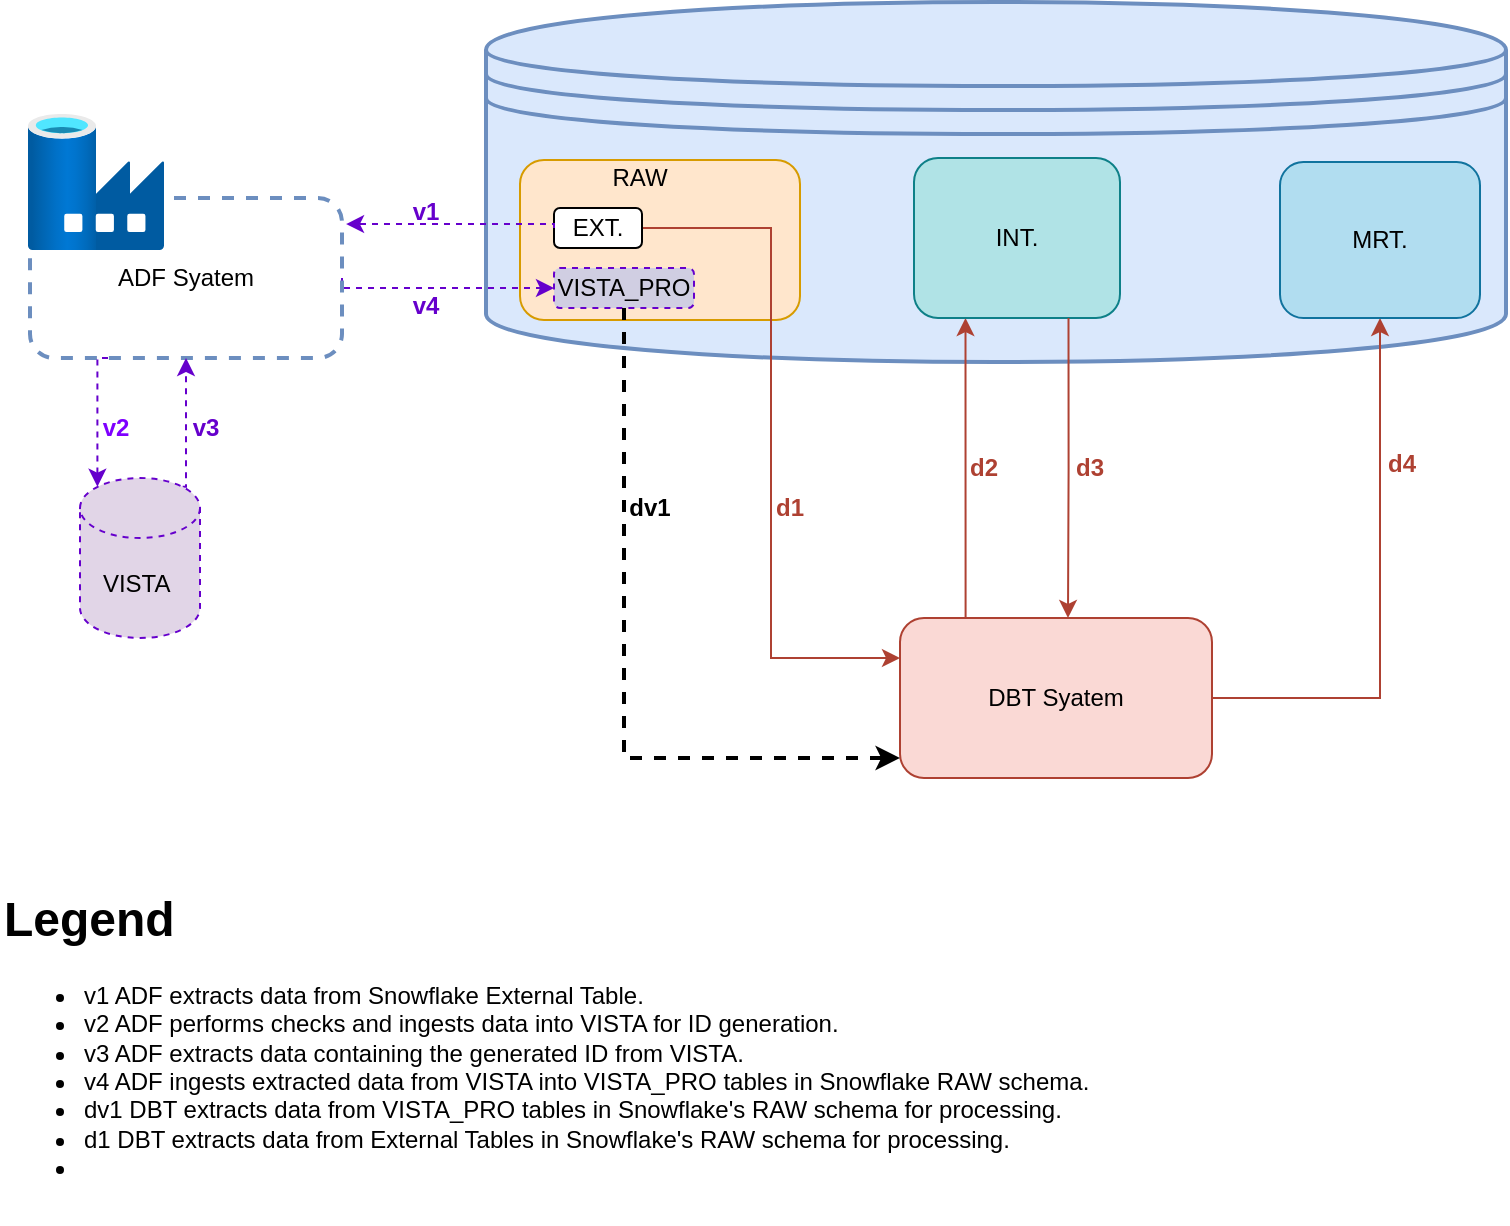 <mxfile version="26.0.16">
  <diagram name="Page-1" id="TA6gXqDFzfyHmSNEqNzv">
    <mxGraphModel dx="1601" dy="453" grid="1" gridSize="10" guides="1" tooltips="1" connect="1" arrows="1" fold="1" page="1" pageScale="1" pageWidth="827" pageHeight="1169" math="0" shadow="0">
      <root>
        <mxCell id="0" />
        <mxCell id="1" parent="0" />
        <mxCell id="3lTf8zWU9LtMQArzml-N-13" value="" style="shape=datastore;whiteSpace=wrap;html=1;fillColor=#dae8fc;strokeColor=#6c8ebf;strokeWidth=2;" vertex="1" parent="1">
          <mxGeometry x="163" y="2" width="510" height="180" as="geometry" />
        </mxCell>
        <mxCell id="3lTf8zWU9LtMQArzml-N-26" style="edgeStyle=orthogonalEdgeStyle;rounded=0;orthogonalLoop=1;jettySize=auto;html=1;exitX=0.25;exitY=0;exitDx=0;exitDy=0;entryX=0.25;entryY=1;entryDx=0;entryDy=0;fillColor=#fad9d5;strokeColor=#ae4132;" edge="1" parent="1" source="3lTf8zWU9LtMQArzml-N-1" target="3lTf8zWU9LtMQArzml-N-4">
          <mxGeometry relative="1" as="geometry">
            <Array as="points">
              <mxPoint x="403" y="310" />
            </Array>
          </mxGeometry>
        </mxCell>
        <mxCell id="3lTf8zWU9LtMQArzml-N-29" style="edgeStyle=orthogonalEdgeStyle;rounded=0;orthogonalLoop=1;jettySize=auto;html=1;exitX=1;exitY=0.5;exitDx=0;exitDy=0;entryX=0.5;entryY=1;entryDx=0;entryDy=0;fillColor=#fad9d5;strokeColor=#ae4132;" edge="1" parent="1" source="3lTf8zWU9LtMQArzml-N-1" target="3lTf8zWU9LtMQArzml-N-5">
          <mxGeometry relative="1" as="geometry" />
        </mxCell>
        <mxCell id="3lTf8zWU9LtMQArzml-N-1" value="DBT Syatem" style="rounded=1;whiteSpace=wrap;html=1;fillColor=#fad9d5;strokeColor=#ae4132;" vertex="1" parent="1">
          <mxGeometry x="370" y="310" width="156" height="80" as="geometry" />
        </mxCell>
        <mxCell id="3lTf8zWU9LtMQArzml-N-3" value="" style="rounded=1;whiteSpace=wrap;html=1;fillColor=#ffe6cc;strokeColor=#d79b00;" vertex="1" parent="1">
          <mxGeometry x="180" y="81" width="140" height="80" as="geometry" />
        </mxCell>
        <mxCell id="3lTf8zWU9LtMQArzml-N-4" value="INT." style="rounded=1;whiteSpace=wrap;html=1;fillColor=#b0e3e6;strokeColor=#0e8088;" vertex="1" parent="1">
          <mxGeometry x="377" y="80" width="103" height="80" as="geometry" />
        </mxCell>
        <mxCell id="3lTf8zWU9LtMQArzml-N-5" value="MRT." style="rounded=1;whiteSpace=wrap;html=1;fillColor=#b1ddf0;strokeColor=#10739e;" vertex="1" parent="1">
          <mxGeometry x="560" y="82" width="100" height="78" as="geometry" />
        </mxCell>
        <mxCell id="3lTf8zWU9LtMQArzml-N-24" style="edgeStyle=orthogonalEdgeStyle;rounded=0;orthogonalLoop=1;jettySize=auto;html=1;exitX=1;exitY=0.5;exitDx=0;exitDy=0;entryX=0;entryY=0.25;entryDx=0;entryDy=0;fillColor=#fad9d5;strokeColor=#ae4132;strokeWidth=1;" edge="1" parent="1" source="3lTf8zWU9LtMQArzml-N-7" target="3lTf8zWU9LtMQArzml-N-1">
          <mxGeometry relative="1" as="geometry" />
        </mxCell>
        <mxCell id="3lTf8zWU9LtMQArzml-N-7" value="EXT." style="rounded=1;whiteSpace=wrap;html=1;" vertex="1" parent="1">
          <mxGeometry x="197" y="105" width="44" height="20" as="geometry" />
        </mxCell>
        <mxCell id="3lTf8zWU9LtMQArzml-N-8" value="VISTA_PRO" style="rounded=1;whiteSpace=wrap;html=1;fillColor=#d0cee2;strokeColor=#6600CC;dashed=1;" vertex="1" parent="1">
          <mxGeometry x="197" y="135" width="70" height="20" as="geometry" />
        </mxCell>
        <mxCell id="3lTf8zWU9LtMQArzml-N-9" value="RAW" style="text;html=1;align=center;verticalAlign=middle;whiteSpace=wrap;rounded=0;" vertex="1" parent="1">
          <mxGeometry x="210" y="75" width="60" height="30" as="geometry" />
        </mxCell>
        <mxCell id="3lTf8zWU9LtMQArzml-N-21" style="edgeStyle=orthogonalEdgeStyle;rounded=0;orthogonalLoop=1;jettySize=auto;html=1;exitX=1;exitY=0.5;exitDx=0;exitDy=0;entryX=0;entryY=0.5;entryDx=0;entryDy=0;strokeColor=#6600CC;dashed=1;" edge="1" parent="1" source="3lTf8zWU9LtMQArzml-N-10" target="3lTf8zWU9LtMQArzml-N-8">
          <mxGeometry relative="1" as="geometry">
            <Array as="points">
              <mxPoint x="91" y="145" />
            </Array>
          </mxGeometry>
        </mxCell>
        <mxCell id="3lTf8zWU9LtMQArzml-N-10" value="ADF Syatem" style="rounded=1;whiteSpace=wrap;html=1;fillColor=none;strokeColor=#6c8ebf;strokeWidth=2;dashed=1;" vertex="1" parent="1">
          <mxGeometry x="-65" y="100" width="156" height="80" as="geometry" />
        </mxCell>
        <mxCell id="3lTf8zWU9LtMQArzml-N-20" style="edgeStyle=orthogonalEdgeStyle;rounded=0;orthogonalLoop=1;jettySize=auto;html=1;exitX=0.855;exitY=0;exitDx=0;exitDy=4.35;exitPerimeter=0;entryX=0.5;entryY=1;entryDx=0;entryDy=0;strokeColor=#6600CC;dashed=1;" edge="1" parent="1" source="3lTf8zWU9LtMQArzml-N-11" target="3lTf8zWU9LtMQArzml-N-10">
          <mxGeometry relative="1" as="geometry">
            <Array as="points">
              <mxPoint x="13" y="244" />
            </Array>
          </mxGeometry>
        </mxCell>
        <mxCell id="3lTf8zWU9LtMQArzml-N-11" value="VISTA&amp;nbsp;" style="shape=cylinder3;whiteSpace=wrap;html=1;boundedLbl=1;backgroundOutline=1;size=15;fillColor=#e1d5e7;strokeColor=#6600CC;dashed=1;" vertex="1" parent="1">
          <mxGeometry x="-40" y="240" width="60" height="80" as="geometry" />
        </mxCell>
        <mxCell id="3lTf8zWU9LtMQArzml-N-15" value="" style="image;aspect=fixed;html=1;points=[];align=center;fontSize=12;image=img/lib/azure2/databases/Data_Factory.svg;" vertex="1" parent="1">
          <mxGeometry x="-66" y="58" width="68" height="68" as="geometry" />
        </mxCell>
        <mxCell id="3lTf8zWU9LtMQArzml-N-18" style="edgeStyle=orthogonalEdgeStyle;rounded=0;orthogonalLoop=1;jettySize=auto;html=1;exitX=0;exitY=0.5;exitDx=0;exitDy=0;entryX=1.013;entryY=0.163;entryDx=0;entryDy=0;entryPerimeter=0;strokeColor=#6600CC;dashed=1;" edge="1" parent="1" source="3lTf8zWU9LtMQArzml-N-7" target="3lTf8zWU9LtMQArzml-N-10">
          <mxGeometry relative="1" as="geometry">
            <Array as="points">
              <mxPoint x="197" y="113" />
            </Array>
          </mxGeometry>
        </mxCell>
        <mxCell id="3lTf8zWU9LtMQArzml-N-19" style="edgeStyle=orthogonalEdgeStyle;rounded=0;orthogonalLoop=1;jettySize=auto;html=1;exitX=0.25;exitY=1;exitDx=0;exitDy=0;entryX=0.145;entryY=0;entryDx=0;entryDy=4.35;entryPerimeter=0;fillColor=#d0cee2;strokeColor=#6600CC;strokeWidth=1;dashed=1;" edge="1" parent="1" source="3lTf8zWU9LtMQArzml-N-10" target="3lTf8zWU9LtMQArzml-N-11">
          <mxGeometry relative="1" as="geometry">
            <Array as="points">
              <mxPoint x="-31" y="180" />
            </Array>
          </mxGeometry>
        </mxCell>
        <mxCell id="3lTf8zWU9LtMQArzml-N-25" style="edgeStyle=orthogonalEdgeStyle;rounded=0;orthogonalLoop=1;jettySize=auto;html=1;exitX=0.5;exitY=1;exitDx=0;exitDy=0;entryX=0;entryY=0.875;entryDx=0;entryDy=0;entryPerimeter=0;dashed=1;strokeWidth=2;" edge="1" parent="1" source="3lTf8zWU9LtMQArzml-N-8" target="3lTf8zWU9LtMQArzml-N-1">
          <mxGeometry relative="1" as="geometry" />
        </mxCell>
        <mxCell id="3lTf8zWU9LtMQArzml-N-28" style="edgeStyle=orthogonalEdgeStyle;rounded=0;orthogonalLoop=1;jettySize=auto;html=1;exitX=0.75;exitY=1;exitDx=0;exitDy=0;fillColor=#fad9d5;strokeColor=#ae4132;" edge="1" parent="1" source="3lTf8zWU9LtMQArzml-N-4">
          <mxGeometry relative="1" as="geometry">
            <mxPoint x="454" y="310" as="targetPoint" />
          </mxGeometry>
        </mxCell>
        <mxCell id="3lTf8zWU9LtMQArzml-N-32" value="&lt;b&gt;&lt;font style=&quot;color: rgb(102, 0, 204);&quot;&gt;v1&lt;/font&gt;&lt;/b&gt;" style="text;html=1;align=center;verticalAlign=middle;whiteSpace=wrap;rounded=0;" vertex="1" parent="1">
          <mxGeometry x="103" y="92" width="60" height="30" as="geometry" />
        </mxCell>
        <mxCell id="3lTf8zWU9LtMQArzml-N-33" value="&lt;b&gt;&lt;font style=&quot;color: rgb(127, 0, 255);&quot;&gt;v2&lt;/font&gt;&lt;/b&gt;" style="text;html=1;align=center;verticalAlign=middle;whiteSpace=wrap;rounded=0;" vertex="1" parent="1">
          <mxGeometry x="-52" y="200" width="60" height="30" as="geometry" />
        </mxCell>
        <mxCell id="3lTf8zWU9LtMQArzml-N-34" value="&lt;b&gt;&lt;font style=&quot;color: rgb(102, 0, 204);&quot;&gt;v3&lt;/font&gt;&lt;/b&gt;" style="text;html=1;align=center;verticalAlign=middle;whiteSpace=wrap;rounded=0;" vertex="1" parent="1">
          <mxGeometry x="-7" y="200" width="60" height="30" as="geometry" />
        </mxCell>
        <mxCell id="3lTf8zWU9LtMQArzml-N-35" value="&lt;b&gt;&lt;font style=&quot;color: rgb(102, 0, 204);&quot;&gt;v4&lt;/font&gt;&lt;/b&gt;" style="text;html=1;align=center;verticalAlign=middle;whiteSpace=wrap;rounded=0;" vertex="1" parent="1">
          <mxGeometry x="103" y="139" width="60" height="30" as="geometry" />
        </mxCell>
        <mxCell id="3lTf8zWU9LtMQArzml-N-36" value="&lt;b&gt;dv1&lt;/b&gt;" style="text;html=1;align=center;verticalAlign=middle;whiteSpace=wrap;rounded=0;" vertex="1" parent="1">
          <mxGeometry x="215" y="240" width="60" height="30" as="geometry" />
        </mxCell>
        <mxCell id="3lTf8zWU9LtMQArzml-N-37" value="&lt;b&gt;&lt;font style=&quot;color: rgb(174, 65, 50);&quot;&gt;d1&lt;/font&gt;&lt;/b&gt;" style="text;html=1;align=center;verticalAlign=middle;whiteSpace=wrap;rounded=0;" vertex="1" parent="1">
          <mxGeometry x="285" y="240" width="60" height="30" as="geometry" />
        </mxCell>
        <mxCell id="3lTf8zWU9LtMQArzml-N-38" value="&lt;b&gt;&lt;font style=&quot;color: rgb(174, 65, 50);&quot;&gt;d2&lt;/font&gt;&lt;/b&gt;" style="text;html=1;align=center;verticalAlign=middle;whiteSpace=wrap;rounded=0;" vertex="1" parent="1">
          <mxGeometry x="382" y="220" width="60" height="30" as="geometry" />
        </mxCell>
        <mxCell id="3lTf8zWU9LtMQArzml-N-39" value="&lt;b&gt;&lt;font style=&quot;color: rgb(174, 65, 50);&quot;&gt;d3&lt;/font&gt;&lt;/b&gt;" style="text;html=1;align=center;verticalAlign=middle;whiteSpace=wrap;rounded=0;" vertex="1" parent="1">
          <mxGeometry x="435" y="220" width="60" height="30" as="geometry" />
        </mxCell>
        <mxCell id="3lTf8zWU9LtMQArzml-N-40" value="&lt;b&gt;&lt;font style=&quot;color: rgb(174, 65, 50);&quot;&gt;d4&lt;/font&gt;&lt;/b&gt;" style="text;html=1;align=center;verticalAlign=middle;whiteSpace=wrap;rounded=0;" vertex="1" parent="1">
          <mxGeometry x="591" y="218" width="60" height="30" as="geometry" />
        </mxCell>
        <mxCell id="3lTf8zWU9LtMQArzml-N-41" value="&lt;h1 style=&quot;margin-top: 0px;&quot;&gt;Legend&amp;nbsp;&lt;/h1&gt;&lt;p&gt;&lt;/p&gt;&lt;ul&gt;&lt;li&gt;v1 ADF extracts data from Snowflake External Table.&lt;/li&gt;&lt;li&gt;v2 ADF performs checks and ingests data into VISTA for ID generation.&lt;/li&gt;&lt;li&gt;v3 ADF extracts data containing the generated ID from VISTA.&lt;/li&gt;&lt;li&gt;v4 ADF ingests extracted data from VISTA into VISTA_PRO tables in Snowflake RAW schema.&lt;/li&gt;&lt;li&gt;dv1 DBT extracts data from VISTA_PRO tables in Snowflake&#39;s RAW schema for processing.&lt;/li&gt;&lt;li&gt;d1 DBT extracts data from External Tables in Snowflake&#39;s RAW schema for processing.&lt;/li&gt;&lt;li&gt;&lt;br&gt;&lt;/li&gt;&lt;/ul&gt;&lt;p&gt;&lt;/p&gt;" style="text;html=1;whiteSpace=wrap;overflow=hidden;rounded=0;" vertex="1" parent="1">
          <mxGeometry x="-80" y="440" width="570" height="170" as="geometry" />
        </mxCell>
      </root>
    </mxGraphModel>
  </diagram>
</mxfile>
